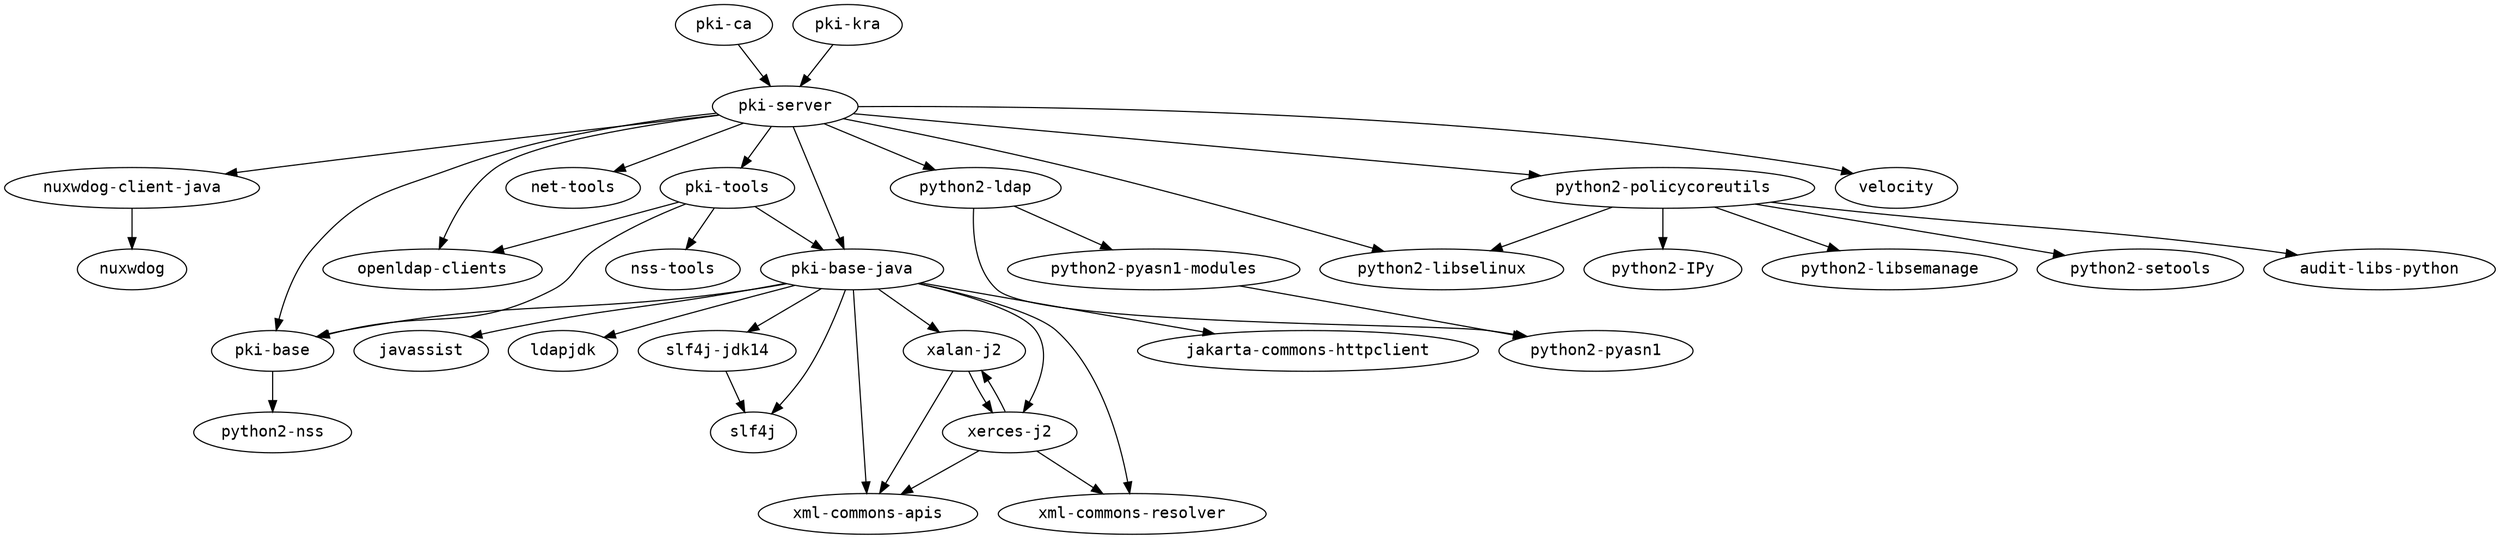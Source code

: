 strict digraph G {
node [fontname=monospace];
  "nuxwdog-client-java" -> "nuxwdog";
  "pki-base-java" -> "jakarta-commons-httpclient";
  "pki-base-java" -> "javassist";
  "pki-base-java" -> "ldapjdk";
  "pki-base-java" -> "pki-base";
  "pki-base-java" -> "slf4j";
  "pki-base-java" -> "slf4j-jdk14";
  "pki-base-java" -> "xalan-j2";
  "pki-base-java" -> "xerces-j2";
  "pki-base-java" -> "xml-commons-apis";
  "pki-base-java" -> "xml-commons-resolver";
  "pki-base" -> "python2-nss";
  "pki-ca" -> "pki-server";
  "pki-kra" -> "pki-server";
  "pki-server" -> "net-tools";
  "pki-server" -> "nuxwdog-client-java";
  "pki-server" -> "openldap-clients";
  "pki-server" -> "pki-base";
  "pki-server" -> "pki-base-java";
  "pki-server" -> "pki-tools";
  "pki-server" -> "python2-ldap";
  "pki-server" -> "python2-libselinux";
  "pki-server" -> "python2-policycoreutils";
  "pki-server" -> "velocity";
  "pki-tools" -> "nss-tools";
  "pki-tools" -> "openldap-clients";
  "pki-tools" -> "pki-base";
  "pki-tools" -> "pki-base-java";
  "python2-ldap" -> "python2-pyasn1";
  "python2-ldap" -> "python2-pyasn1-modules";
  "python2-policycoreutils" -> "audit-libs-python";
  "python2-policycoreutils" -> "python2-IPy";
  "python2-policycoreutils" -> "python2-libselinux";
  "python2-policycoreutils" -> "python2-libsemanage";
  "python2-policycoreutils" -> "python2-setools";
  "python2-pyasn1-modules" -> "python2-pyasn1";
  "slf4j-jdk14" -> "slf4j";
  "xalan-j2" -> "xerces-j2";
  "xalan-j2" -> "xml-commons-apis";
  "xerces-j2" -> "xalan-j2";
  "xerces-j2" -> "xml-commons-apis";
  "xerces-j2" -> "xml-commons-resolver";
}
